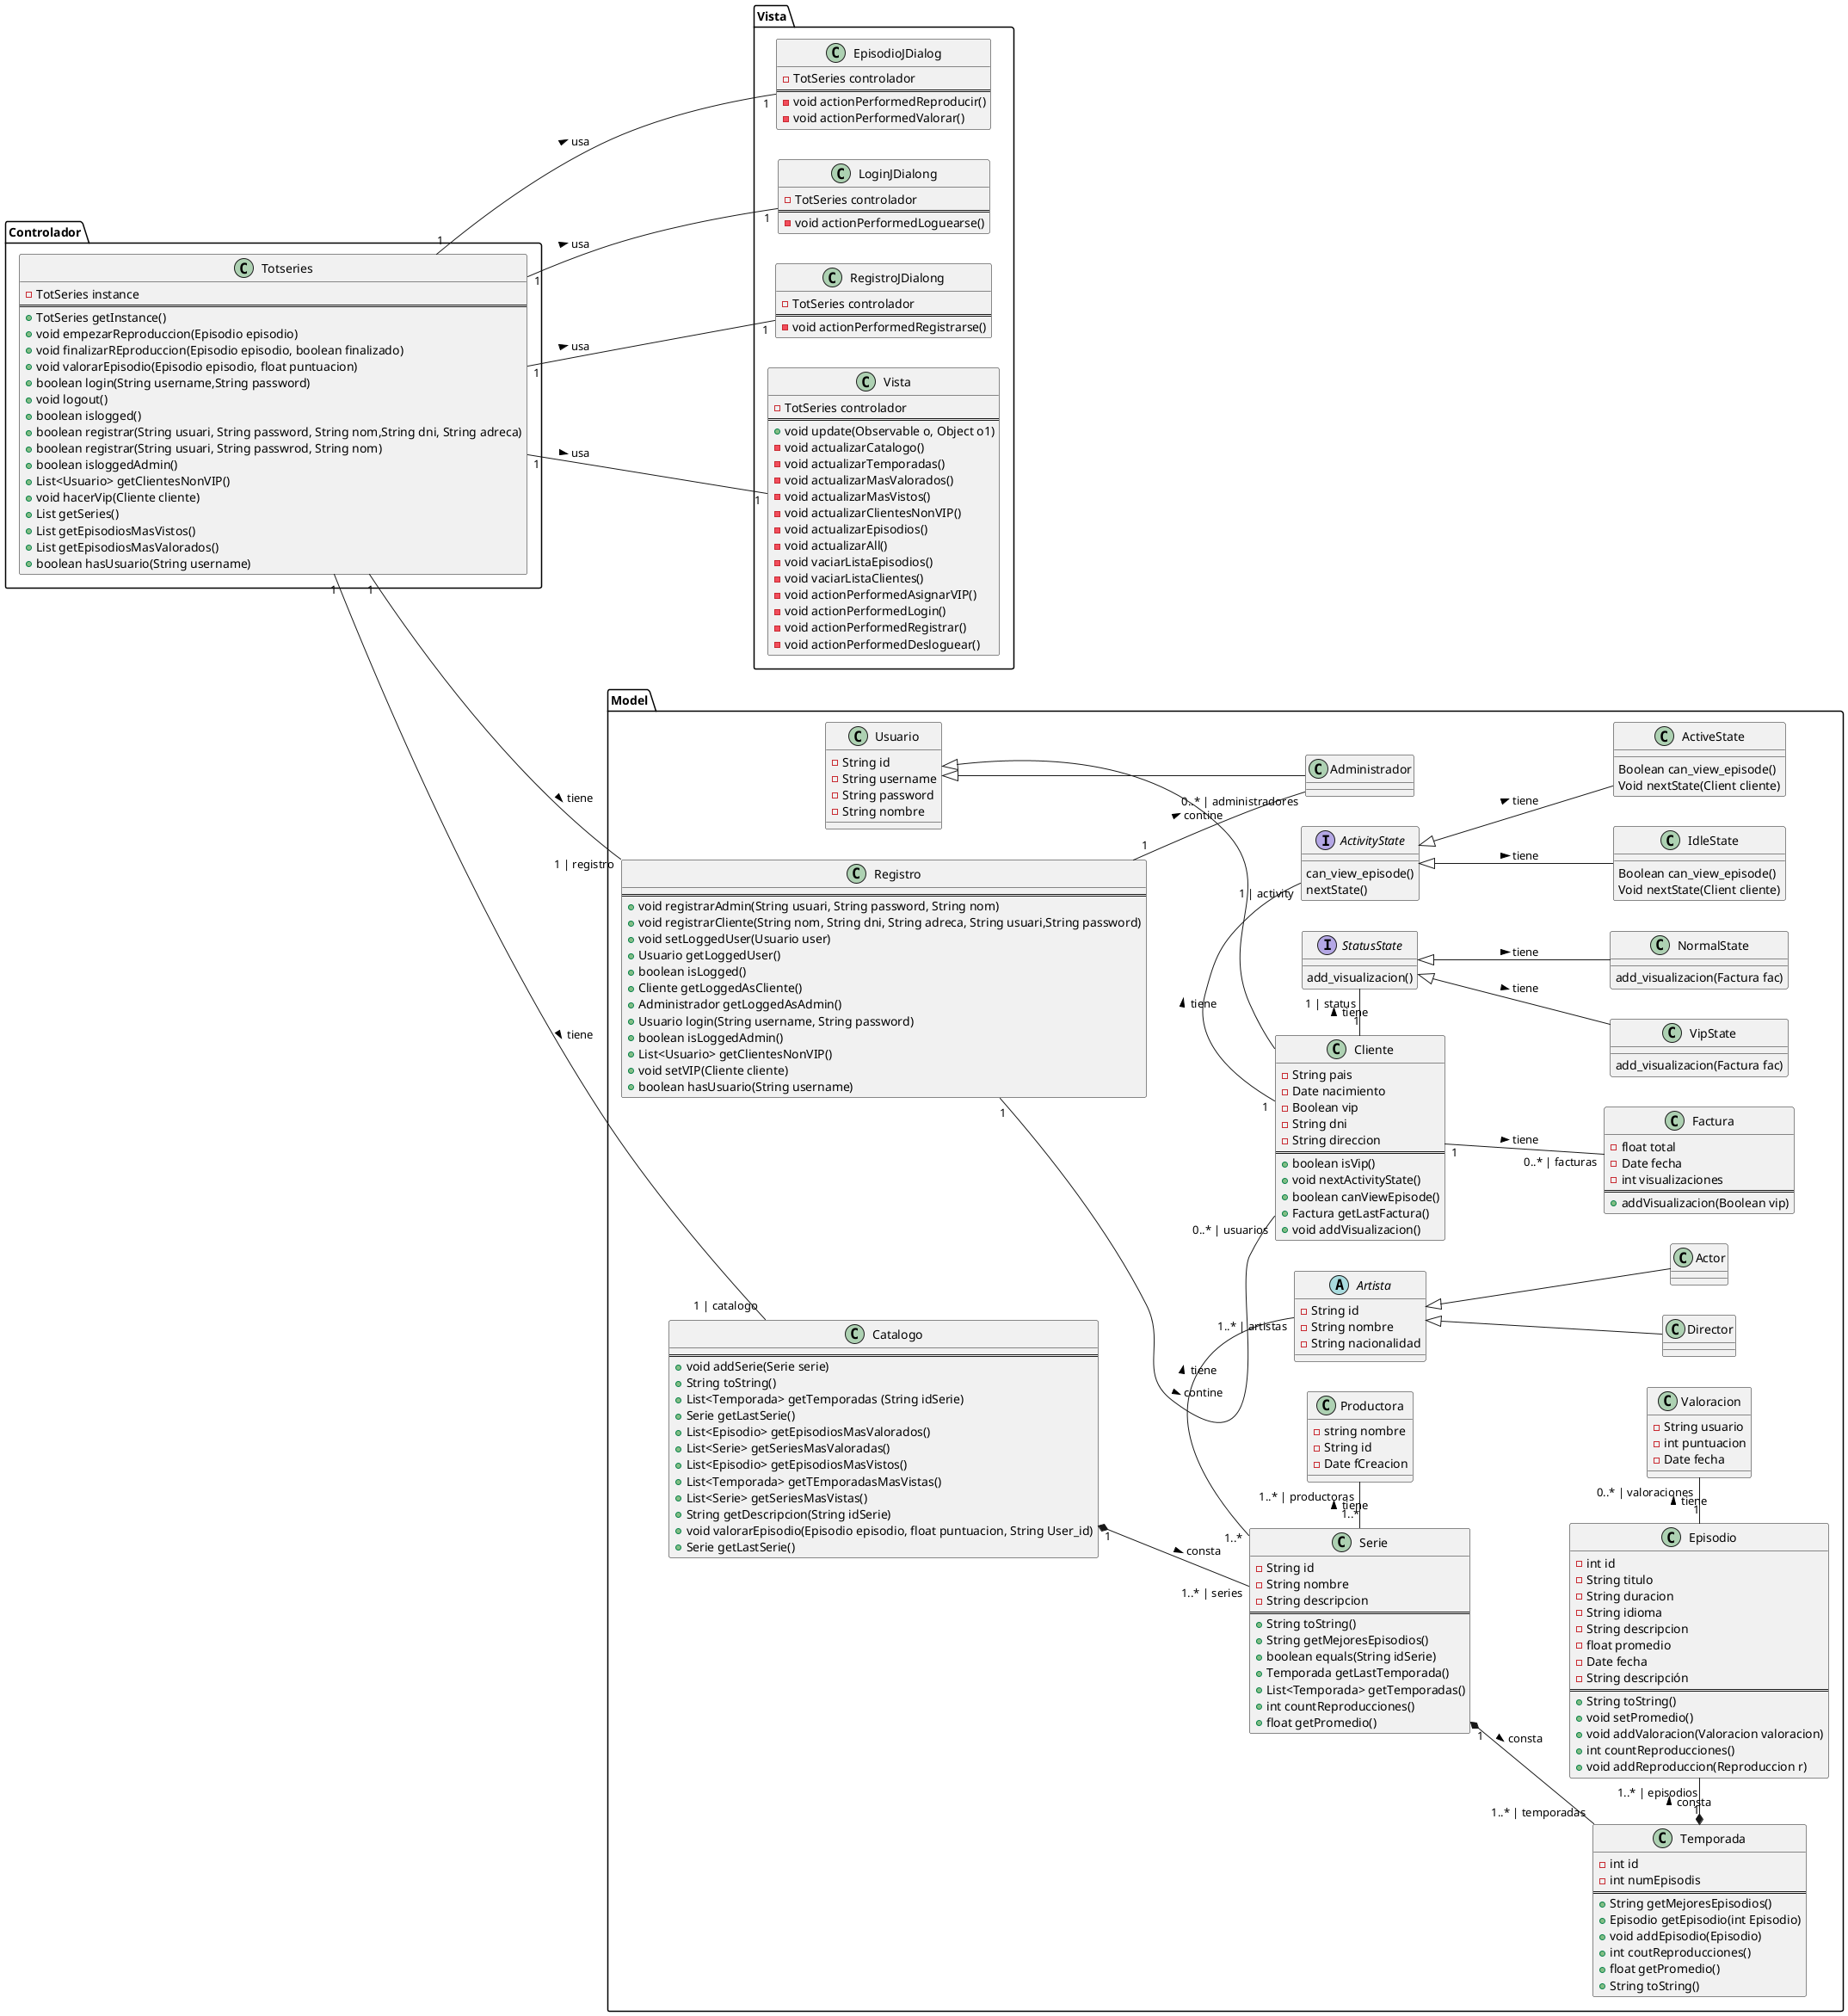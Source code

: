 @startuml

left to right direction

'title Diagrama de Dominio para TotSeries

namespace Controlador {
    class Totseries{
    -TotSeries instance
    ==
    +TotSeries getInstance()
    +void empezarReproduccion(Episodio episodio)
    +void finalizarREproduccion(Episodio episodio, boolean finalizado)
    +void valorarEpisodio(Episodio episodio, float puntuacion)
    +boolean login(String username,String password)
    +void logout()
    +boolean islogged()
    +boolean registrar(String usuari, String password, String nom,String dni, String adreca)
    +boolean registrar(String usuari, String passwrod, String nom)
    +boolean isloggedAdmin()
    +List<Usuario> getClientesNonVIP()
    +void hacerVip(Cliente cliente)
    +List getSeries()
    +List getEpisodiosMasVistos()
    +List getEpisodiosMasValorados()
    +boolean hasUsuario(String username)
    }
    
}

namespace Vista {

    class EpisodioJDialog{
    -TotSeries controlador
    ==
    -void actionPerformedReproducir()
    -void actionPerformedValorar()
    }
    class LoginJDialong{
    -TotSeries controlador
    ==
    - void actionPerformedLoguearse()
    }
    class RegistroJDialong{
    -TotSeries controlador
    ==
    - void actionPerformedRegistrarse() 
    }
    class Vista{
    -TotSeries controlador
    ==
    + void update(Observable o, Object o1)
    - void actualizarCatalogo()
    - void actualizarTemporadas()
    - void actualizarMasValorados()
    - void actualizarMasVistos()
    - void actualizarClientesNonVIP()
    - void actualizarEpisodios()
    - void actualizarAll()
    - void vaciarListaEpisodios()
    - void vaciarListaClientes()
    - void actionPerformedAsignarVIP()
    - void actionPerformedLogin()
    - void actionPerformedRegistrar()
    - void actionPerformedDesloguear()
    }

}

namespace Model {

    
    class Registro{
    ==
    +void registrarAdmin(String usuari, String password, String nom)
    +void registrarCliente(String nom, String dni, String adreca, String usuari,String password)
    +void setLoggedUser(Usuario user)
    +Usuario getLoggedUser()
    +boolean isLogged()
    +Cliente getLoggedAsCliente()
    +Administrador getLoggedAsAdmin()
    +Usuario login(String username, String password)
    +boolean isLoggedAdmin()
    +List<Usuario> getClientesNonVIP()
    +void setVIP(Cliente cliente)
    +boolean hasUsuario(String username)
    }

    class Usuario {
        - String id
        - String username
        - String password
        - String nombre
    }
    class Cliente {
        - String pais
        - Date nacimiento
        - Boolean vip
        - String dni
        - String direccion
        ==
        + boolean isVip()
        + void nextActivityState()
        + boolean canViewEpisode()
        + Factura getLastFactura()
        + void addVisualizacion()
    }
    
    '###############################################
    interface ActivityState{
        can_view_episode()
        nextState()
    }
    
    class IdleState{
        Boolean can_view_episode()
        Void nextState(Client cliente)
    }

    class ActiveState{
        Boolean can_view_episode()
        Void nextState(Client cliente)
    }

    interface StatusState{
        add_visualizacion()
    }
    
    class VipState{
        add_visualizacion(Factura fac)
    }

    class NormalState{
        add_visualizacion(Factura fac)
    }
    '#####################################
    class Administrador{
    }

    class Factura{
        -float total
        -Date fecha
        -int visualizaciones
        ==
        + addVisualizacion(Boolean vip)
    }
    
    class Catalogo{
        ==
        + void addSerie(Serie serie)
        + String toString()
        + List<Temporada> getTemporadas (String idSerie)
        + Serie getLastSerie()
        + List<Episodio> getEpisodiosMasValorados()
        + List<Serie> getSeriesMasValoradas()
        + List<Episodio> getEpisodiosMasVistos()
        + List<Temporada> getTEmporadasMasVistas()
        + List<Serie> getSeriesMasVistas()
        + String getDescripcion(String idSerie)
        + void valorarEpisodio(Episodio episodio, float puntuacion, String User_id)
        + Serie getLastSerie()
    }
    class Temporada{
        - int id
        - int numEpisodis
        ==
        + String getMejoresEpisodios()
        +Episodio getEpisodio(int Episodio)
        + void addEpisodio(Episodio)
        +int coutReproducciones()
        +float getPromedio()
        +String toString()
    }

    class Serie{
        -String id
        -String nombre
        -String descripcion
        ==
        + String toString()
        + String getMejoresEpisodios()
        + boolean equals(String idSerie)
        + Temporada getLastTemporada()
        + List<Temporada> getTemporadas()
        + int countReproducciones()
        + float getPromedio()
    }
    class Valoracion{
        -String usuario
        -int puntuacion
        -Date fecha
    }
    
    class Episodio {
        - int id
        - String titulo
        - String duracion
        - String idioma
        - String descripcion
        - float promedio
        - Date fecha
        - String descripción
        ==
        + String toString()
        + void setPromedio()
        + void addValoracion(Valoracion valoracion)
        + int countReproducciones()
        + void addReproduccion(Reproduccion r)
    }

    
    abstract class Artista {
        - String id
        - String nombre
        - String nacionalidad
    }

    class Productora {
        - string nombre
        - String id
        - Date fCreacion
    }

    class Actor{
    }
    class Director{
    }

    Registro "1" -- "0..* | usuarios" Cliente : contine >
    Registro "1" -- "0..* | administradores" Administrador : contine >

    Usuario <|- Cliente
    Usuario <|-- Administrador
    Cliente "1" -- "0..* | facturas" Factura : tiene >  
    Artista  <|-- Actor
    Artista  <|-- Director

    Catalogo "1" *-- "1..* | series" Serie : consta >
    Serie "1" *-- "1..* | temporadas" Temporada : consta >
    Serie "1..*" - "1..* | artistas" Artista : tiene >
    Serie "1..*" - "1..* | productoras" Productora : tiene >
    Temporada "1" *- "1..* | episodios" Episodio : consta >
    Episodio "1" - "0..* | valoraciones" Valoracion : tiene >
    
    Cliente "1" - "1 | activity" ActivityState : tiene >
    ActivityState <|-- IdleState : tiene >
    ActivityState <|-- ActiveState : tiene >

    Cliente "1" - "1 | status" StatusState : tiene >
    StatusState <|-- VipState : tiene >
    StatusState <|-- NormalState : tiene >
}
Controlador.Totseries "1" -- "1" Vista.Vista : usa >
Controlador.Totseries "1" -- "1" Vista.LoginJDialong : usa >
Controlador.Totseries "1" -- "1" Vista.RegistroJDialong : usa >
Controlador.Totseries "1" -- "1" Vista.EpisodioJDialog : usa >

Controlador.Totseries "1" -- "1 | catalogo" Model.Catalogo : tiene >
Controlador.Totseries "1" -- "1 | registro" Model.Registro : tiene >
@enduml